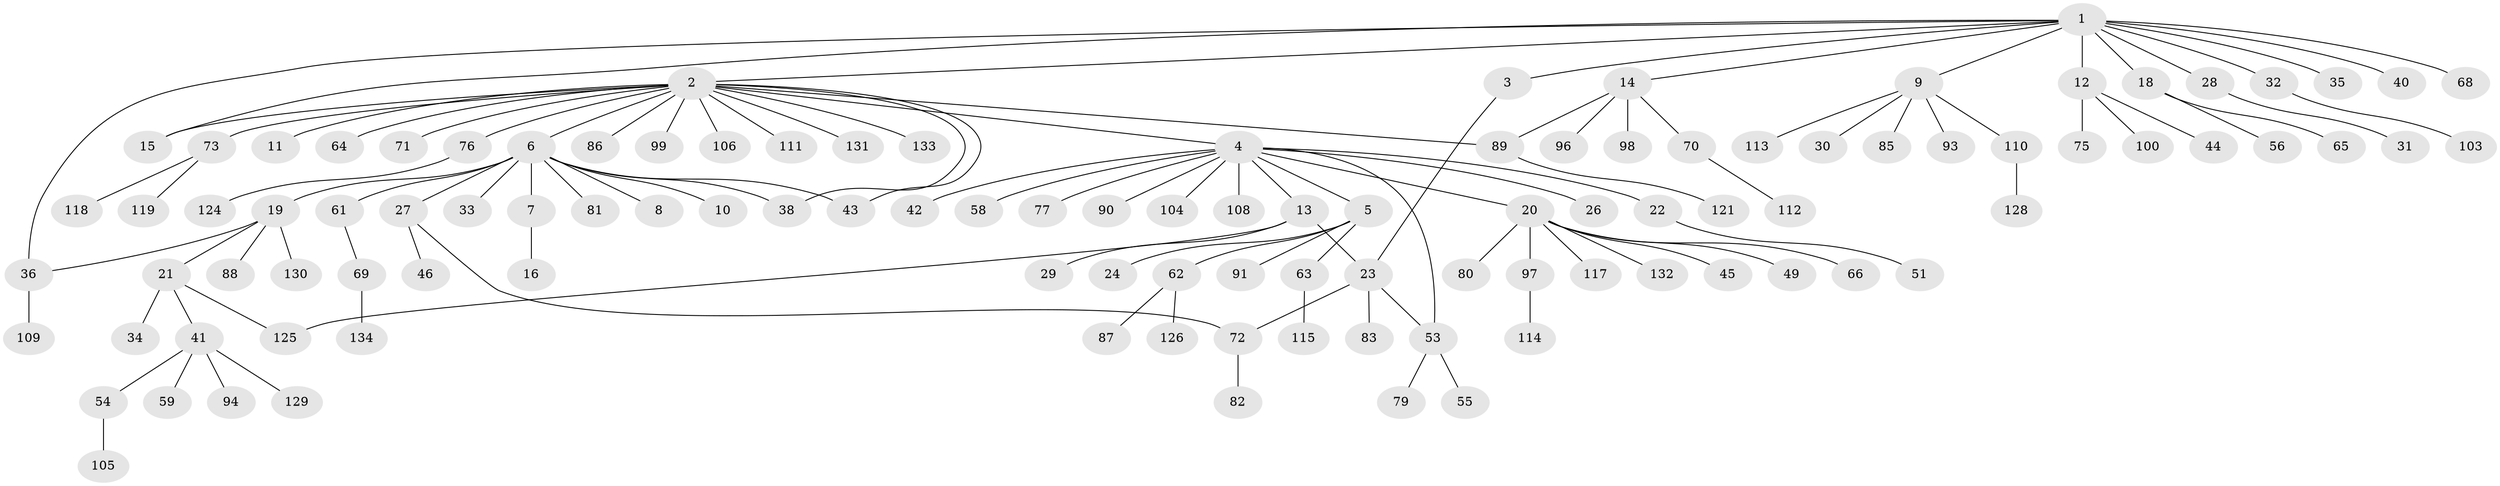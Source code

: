// Generated by graph-tools (version 1.1) at 2025/23/03/03/25 07:23:52]
// undirected, 110 vertices, 118 edges
graph export_dot {
graph [start="1"]
  node [color=gray90,style=filled];
  1 [super="+92"];
  2 [super="+25"];
  3;
  4 [super="+17"];
  5 [super="+47"];
  6 [super="+74"];
  7 [super="+95"];
  8;
  9 [super="+120"];
  10;
  11;
  12 [super="+57"];
  13 [super="+116"];
  14 [super="+50"];
  15;
  16;
  18 [super="+48"];
  19 [super="+39"];
  20 [super="+123"];
  21;
  22;
  23 [super="+78"];
  24;
  26;
  27 [super="+37"];
  28;
  29;
  30;
  31;
  32;
  33;
  34;
  35;
  36 [super="+135"];
  38 [super="+67"];
  40;
  41 [super="+84"];
  42 [super="+60"];
  43;
  44;
  45;
  46;
  49;
  51 [super="+52"];
  53 [super="+107"];
  54;
  55;
  56;
  58;
  59;
  61;
  62;
  63 [super="+101"];
  64;
  65;
  66;
  68;
  69;
  70;
  71;
  72 [super="+136"];
  73 [super="+102"];
  75;
  76;
  77;
  79;
  80;
  81 [super="+127"];
  82;
  83;
  85;
  86;
  87;
  88;
  89;
  90;
  91;
  93;
  94;
  96;
  97;
  98;
  99;
  100 [super="+122"];
  103;
  104;
  105;
  106;
  108;
  109;
  110;
  111;
  112;
  113;
  114;
  115;
  117;
  118;
  119;
  121;
  124;
  125;
  126;
  128;
  129;
  130;
  131;
  132;
  133;
  134;
  1 -- 2;
  1 -- 3;
  1 -- 9;
  1 -- 12;
  1 -- 14;
  1 -- 15;
  1 -- 18;
  1 -- 28;
  1 -- 32;
  1 -- 35;
  1 -- 40;
  1 -- 68;
  1 -- 36;
  2 -- 4;
  2 -- 6;
  2 -- 11;
  2 -- 15;
  2 -- 43;
  2 -- 64;
  2 -- 71;
  2 -- 73;
  2 -- 76;
  2 -- 89;
  2 -- 99;
  2 -- 106;
  2 -- 133;
  2 -- 131;
  2 -- 86;
  2 -- 111;
  2 -- 38;
  3 -- 23;
  4 -- 5;
  4 -- 13;
  4 -- 20;
  4 -- 22;
  4 -- 26;
  4 -- 42;
  4 -- 53;
  4 -- 58;
  4 -- 77;
  4 -- 90;
  4 -- 104;
  4 -- 108;
  5 -- 24;
  5 -- 62;
  5 -- 63;
  5 -- 91;
  6 -- 7;
  6 -- 8;
  6 -- 10;
  6 -- 19;
  6 -- 27;
  6 -- 33;
  6 -- 38;
  6 -- 43;
  6 -- 61;
  6 -- 81;
  7 -- 16;
  9 -- 30;
  9 -- 85;
  9 -- 93;
  9 -- 110;
  9 -- 113;
  12 -- 44;
  12 -- 100;
  12 -- 75;
  13 -- 29;
  13 -- 125;
  13 -- 23;
  14 -- 96;
  14 -- 89;
  14 -- 98;
  14 -- 70;
  18 -- 56;
  18 -- 65;
  19 -- 21;
  19 -- 36;
  19 -- 88;
  19 -- 130;
  20 -- 45;
  20 -- 49;
  20 -- 66;
  20 -- 80;
  20 -- 97;
  20 -- 117;
  20 -- 132;
  21 -- 34;
  21 -- 41;
  21 -- 125;
  22 -- 51;
  23 -- 53;
  23 -- 83;
  23 -- 72;
  27 -- 46;
  27 -- 72;
  28 -- 31;
  32 -- 103;
  36 -- 109;
  41 -- 54;
  41 -- 59;
  41 -- 94;
  41 -- 129;
  53 -- 55;
  53 -- 79;
  54 -- 105;
  61 -- 69;
  62 -- 87;
  62 -- 126;
  63 -- 115;
  69 -- 134;
  70 -- 112;
  72 -- 82;
  73 -- 118;
  73 -- 119;
  76 -- 124;
  89 -- 121;
  97 -- 114;
  110 -- 128;
}
